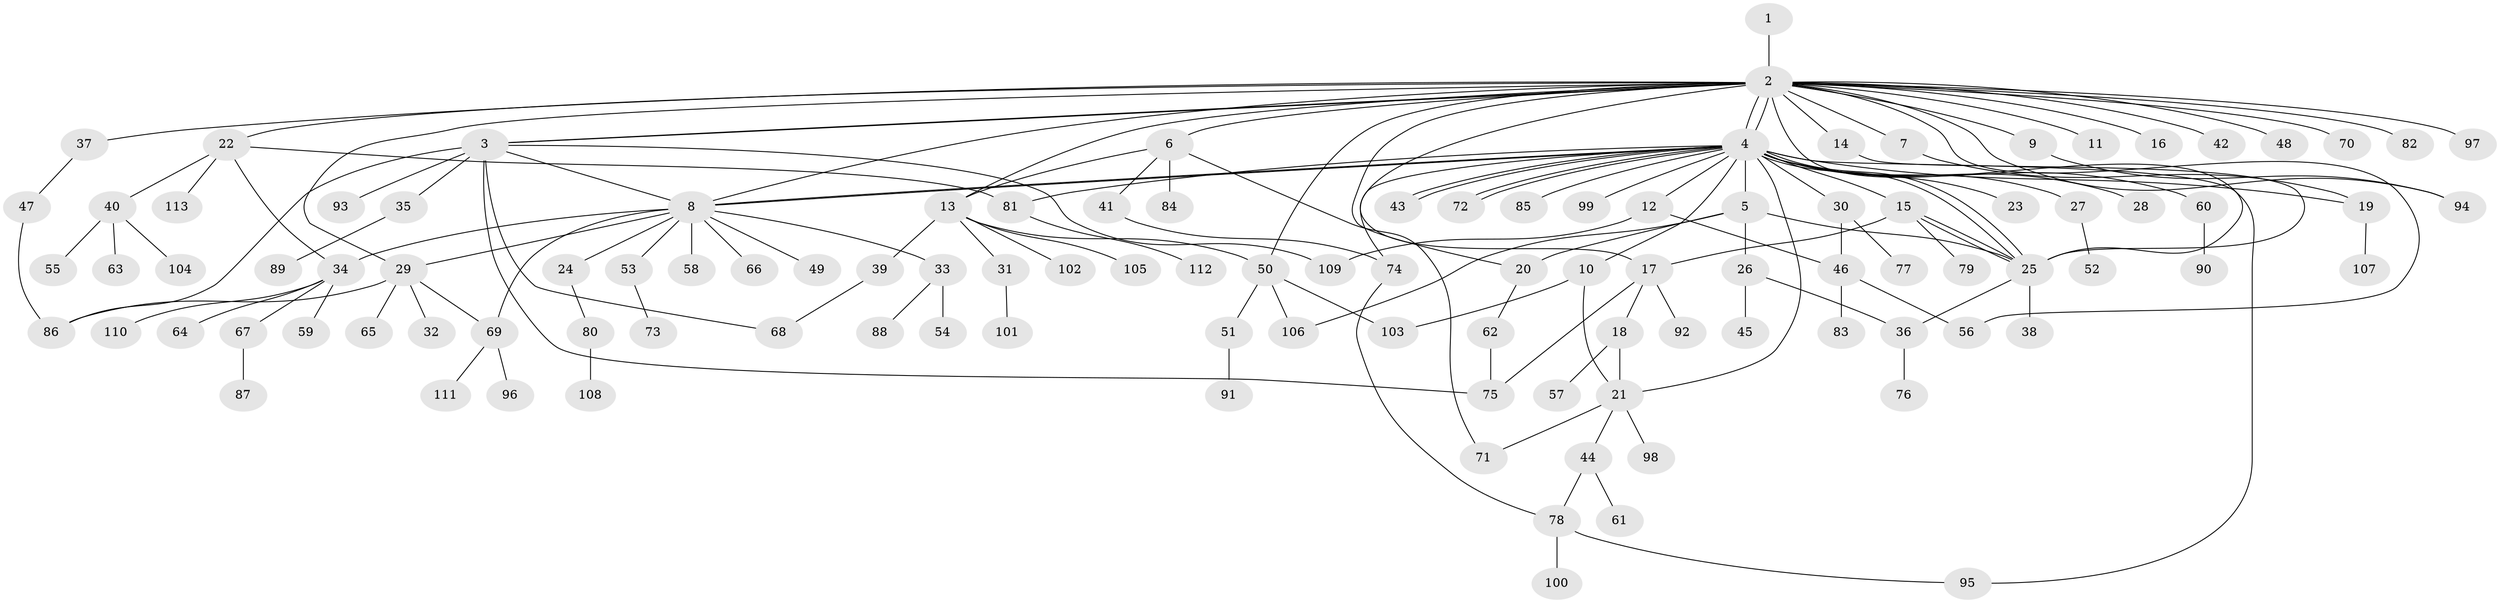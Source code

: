 // Generated by graph-tools (version 1.1) at 2025/49/03/09/25 03:49:50]
// undirected, 113 vertices, 152 edges
graph export_dot {
graph [start="1"]
  node [color=gray90,style=filled];
  1;
  2;
  3;
  4;
  5;
  6;
  7;
  8;
  9;
  10;
  11;
  12;
  13;
  14;
  15;
  16;
  17;
  18;
  19;
  20;
  21;
  22;
  23;
  24;
  25;
  26;
  27;
  28;
  29;
  30;
  31;
  32;
  33;
  34;
  35;
  36;
  37;
  38;
  39;
  40;
  41;
  42;
  43;
  44;
  45;
  46;
  47;
  48;
  49;
  50;
  51;
  52;
  53;
  54;
  55;
  56;
  57;
  58;
  59;
  60;
  61;
  62;
  63;
  64;
  65;
  66;
  67;
  68;
  69;
  70;
  71;
  72;
  73;
  74;
  75;
  76;
  77;
  78;
  79;
  80;
  81;
  82;
  83;
  84;
  85;
  86;
  87;
  88;
  89;
  90;
  91;
  92;
  93;
  94;
  95;
  96;
  97;
  98;
  99;
  100;
  101;
  102;
  103;
  104;
  105;
  106;
  107;
  108;
  109;
  110;
  111;
  112;
  113;
  1 -- 2;
  2 -- 3;
  2 -- 3;
  2 -- 4;
  2 -- 4;
  2 -- 6;
  2 -- 7;
  2 -- 8;
  2 -- 9;
  2 -- 11;
  2 -- 13;
  2 -- 14;
  2 -- 16;
  2 -- 17;
  2 -- 20;
  2 -- 22;
  2 -- 25;
  2 -- 29;
  2 -- 37;
  2 -- 42;
  2 -- 48;
  2 -- 50;
  2 -- 56;
  2 -- 70;
  2 -- 82;
  2 -- 94;
  2 -- 97;
  3 -- 8;
  3 -- 35;
  3 -- 68;
  3 -- 75;
  3 -- 86;
  3 -- 93;
  3 -- 109;
  4 -- 5;
  4 -- 8;
  4 -- 8;
  4 -- 10;
  4 -- 12;
  4 -- 15;
  4 -- 19;
  4 -- 21;
  4 -- 23;
  4 -- 25;
  4 -- 25;
  4 -- 27;
  4 -- 28;
  4 -- 30;
  4 -- 43;
  4 -- 43;
  4 -- 60;
  4 -- 72;
  4 -- 72;
  4 -- 74;
  4 -- 81;
  4 -- 85;
  4 -- 95;
  4 -- 99;
  5 -- 20;
  5 -- 25;
  5 -- 26;
  5 -- 106;
  6 -- 13;
  6 -- 41;
  6 -- 71;
  6 -- 84;
  7 -- 19;
  8 -- 24;
  8 -- 29;
  8 -- 33;
  8 -- 34;
  8 -- 49;
  8 -- 53;
  8 -- 58;
  8 -- 66;
  8 -- 69;
  9 -- 94;
  10 -- 21;
  10 -- 103;
  12 -- 46;
  12 -- 109;
  13 -- 31;
  13 -- 39;
  13 -- 50;
  13 -- 102;
  13 -- 105;
  14 -- 25;
  15 -- 17;
  15 -- 25;
  15 -- 25;
  15 -- 79;
  17 -- 18;
  17 -- 75;
  17 -- 92;
  18 -- 21;
  18 -- 57;
  19 -- 107;
  20 -- 62;
  21 -- 44;
  21 -- 71;
  21 -- 98;
  22 -- 34;
  22 -- 40;
  22 -- 81;
  22 -- 113;
  24 -- 80;
  25 -- 36;
  25 -- 38;
  26 -- 36;
  26 -- 45;
  27 -- 52;
  29 -- 32;
  29 -- 65;
  29 -- 69;
  29 -- 86;
  30 -- 46;
  30 -- 77;
  31 -- 101;
  33 -- 54;
  33 -- 88;
  34 -- 59;
  34 -- 64;
  34 -- 67;
  34 -- 110;
  35 -- 89;
  36 -- 76;
  37 -- 47;
  39 -- 68;
  40 -- 55;
  40 -- 63;
  40 -- 104;
  41 -- 74;
  44 -- 61;
  44 -- 78;
  46 -- 56;
  46 -- 83;
  47 -- 86;
  50 -- 51;
  50 -- 103;
  50 -- 106;
  51 -- 91;
  53 -- 73;
  60 -- 90;
  62 -- 75;
  67 -- 87;
  69 -- 96;
  69 -- 111;
  74 -- 78;
  78 -- 95;
  78 -- 100;
  80 -- 108;
  81 -- 112;
}
